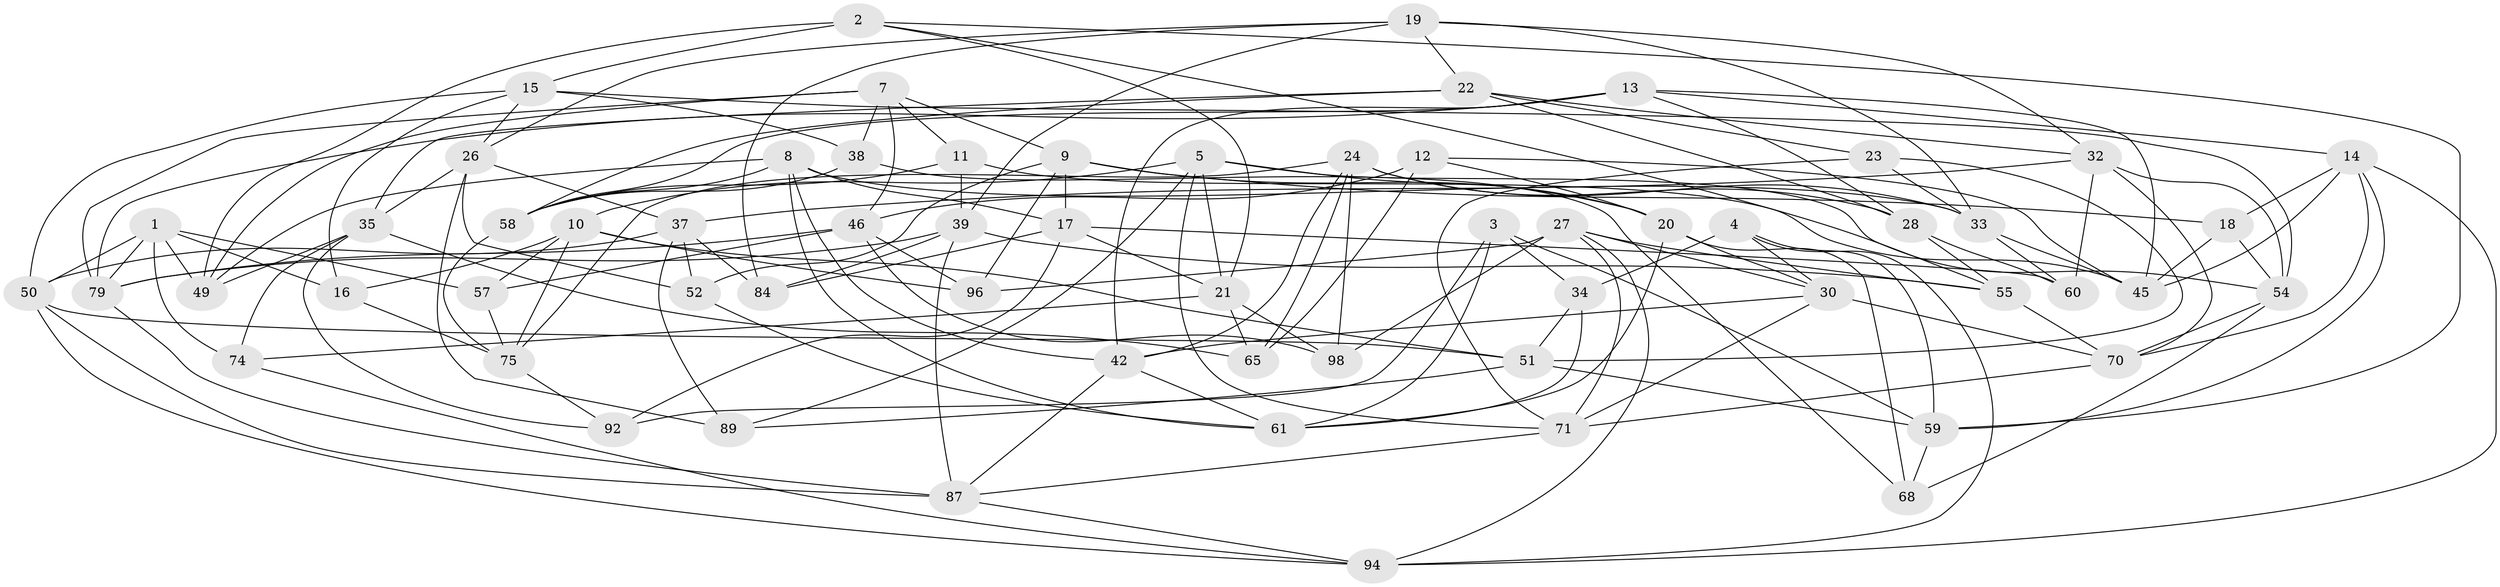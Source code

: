 // Generated by graph-tools (version 1.1) at 2025/52/02/27/25 19:52:35]
// undirected, 62 vertices, 164 edges
graph export_dot {
graph [start="1"]
  node [color=gray90,style=filled];
  1 [super="+6"];
  2 [super="+40"];
  3;
  4;
  5 [super="+72"];
  7 [super="+25"];
  8 [super="+56"];
  9 [super="+29"];
  10 [super="+31"];
  11;
  12;
  13 [super="+62"];
  14 [super="+90"];
  15 [super="+81"];
  16;
  17 [super="+48"];
  18;
  19 [super="+64"];
  20 [super="+77"];
  21 [super="+43"];
  22 [super="+47"];
  23;
  24 [super="+44"];
  26 [super="+86"];
  27 [super="+53"];
  28 [super="+36"];
  30 [super="+41"];
  32 [super="+104"];
  33 [super="+73"];
  34;
  35 [super="+80"];
  37 [super="+91"];
  38;
  39 [super="+76"];
  42 [super="+99"];
  45 [super="+103"];
  46 [super="+102"];
  49 [super="+66"];
  50 [super="+88"];
  51 [super="+78"];
  52;
  54 [super="+63"];
  55 [super="+67"];
  57;
  58 [super="+85"];
  59 [super="+100"];
  60;
  61 [super="+69"];
  65;
  68;
  70 [super="+97"];
  71 [super="+83"];
  74;
  75 [super="+82"];
  79 [super="+101"];
  84;
  87 [super="+93"];
  89;
  92;
  94 [super="+95"];
  96;
  98;
  1 -- 49;
  1 -- 57;
  1 -- 79;
  1 -- 16;
  1 -- 50;
  1 -- 74;
  2 -- 55;
  2 -- 59;
  2 -- 49 [weight=2];
  2 -- 21;
  2 -- 15;
  3 -- 92;
  3 -- 59;
  3 -- 34;
  3 -- 61;
  4 -- 34;
  4 -- 94;
  4 -- 59;
  4 -- 30;
  5 -- 10;
  5 -- 71;
  5 -- 89;
  5 -- 21;
  5 -- 20;
  5 -- 54;
  7 -- 38;
  7 -- 79;
  7 -- 11;
  7 -- 9;
  7 -- 46;
  7 -- 49;
  8 -- 42;
  8 -- 49;
  8 -- 17;
  8 -- 33;
  8 -- 58;
  8 -- 61;
  9 -- 18;
  9 -- 17;
  9 -- 96;
  9 -- 52;
  9 -- 20;
  10 -- 75;
  10 -- 16;
  10 -- 96;
  10 -- 57;
  10 -- 51;
  11 -- 58;
  11 -- 45;
  11 -- 39;
  12 -- 65;
  12 -- 20;
  12 -- 46;
  12 -- 45;
  13 -- 79;
  13 -- 28;
  13 -- 42;
  13 -- 58;
  13 -- 45;
  13 -- 14;
  14 -- 70;
  14 -- 59;
  14 -- 94;
  14 -- 18;
  14 -- 45;
  15 -- 16;
  15 -- 50;
  15 -- 54;
  15 -- 26;
  15 -- 38;
  16 -- 75;
  17 -- 92;
  17 -- 60;
  17 -- 84;
  17 -- 21;
  18 -- 45;
  18 -- 54;
  19 -- 84;
  19 -- 32;
  19 -- 33;
  19 -- 26;
  19 -- 39;
  19 -- 22;
  20 -- 30;
  20 -- 61;
  20 -- 68;
  21 -- 65;
  21 -- 74;
  21 -- 98;
  22 -- 28;
  22 -- 23;
  22 -- 35;
  22 -- 32;
  22 -- 58;
  23 -- 71;
  23 -- 51;
  23 -- 33;
  24 -- 75;
  24 -- 33;
  24 -- 65;
  24 -- 98;
  24 -- 42;
  24 -- 28;
  26 -- 52;
  26 -- 89;
  26 -- 35;
  26 -- 37;
  27 -- 96;
  27 -- 55;
  27 -- 98;
  27 -- 94;
  27 -- 30;
  27 -- 71;
  28 -- 60;
  28 -- 55 [weight=2];
  30 -- 70;
  30 -- 42;
  30 -- 71;
  32 -- 70;
  32 -- 60;
  32 -- 54;
  32 -- 37;
  33 -- 45;
  33 -- 60;
  34 -- 61;
  34 -- 51;
  35 -- 74;
  35 -- 65;
  35 -- 49;
  35 -- 92;
  37 -- 84;
  37 -- 50;
  37 -- 89;
  37 -- 52;
  38 -- 68;
  38 -- 58;
  39 -- 84;
  39 -- 55;
  39 -- 79;
  39 -- 87;
  42 -- 87;
  42 -- 61;
  46 -- 79;
  46 -- 96;
  46 -- 57;
  46 -- 98;
  50 -- 87;
  50 -- 51;
  50 -- 94;
  51 -- 89;
  51 -- 59;
  52 -- 61;
  54 -- 68;
  54 -- 70;
  55 -- 70;
  57 -- 75;
  58 -- 75;
  59 -- 68;
  70 -- 71;
  71 -- 87;
  74 -- 94;
  75 -- 92;
  79 -- 87;
  87 -- 94;
}
